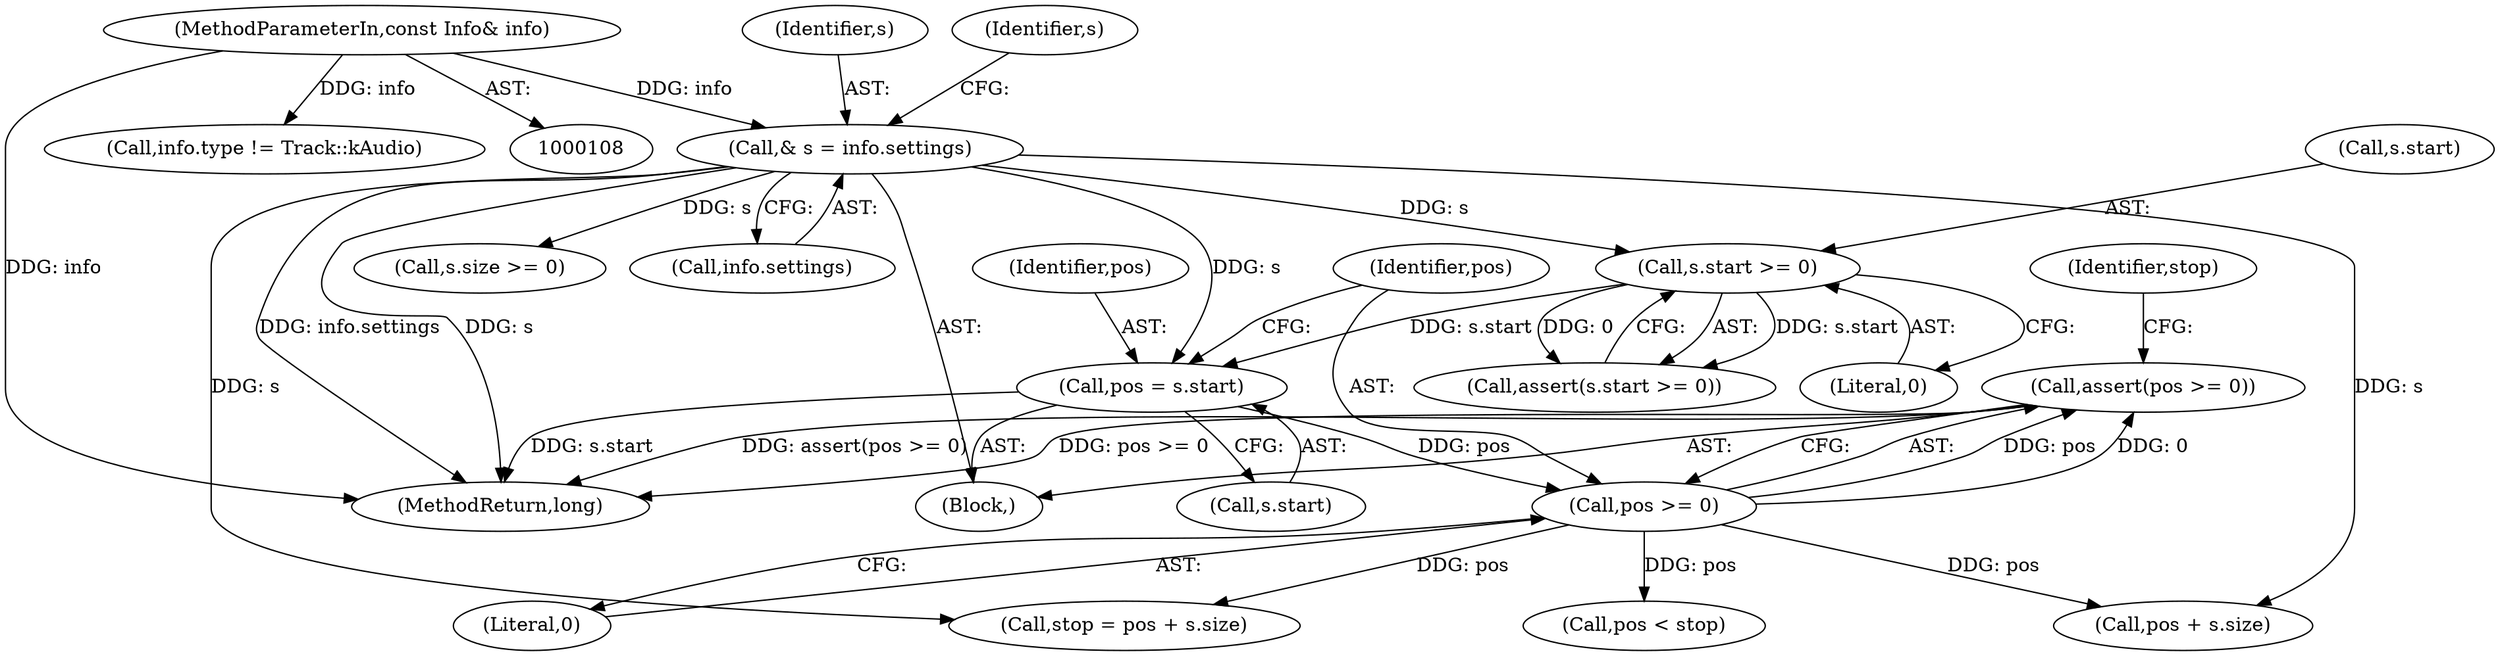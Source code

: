 digraph "1_Android_04839626ed859623901ebd3a5fd483982186b59d_169@API" {
"1000158" [label="(Call,assert(pos >= 0))"];
"1000159" [label="(Call,pos >= 0)"];
"1000153" [label="(Call,pos = s.start)"];
"1000141" [label="(Call,s.start >= 0)"];
"1000135" [label="(Call,& s = info.settings)"];
"1000110" [label="(MethodParameterIn,const Info& info)"];
"1000165" [label="(Call,pos + s.size)"];
"1000140" [label="(Call,assert(s.start >= 0))"];
"1000164" [label="(Identifier,stop)"];
"1000183" [label="(Call,pos < stop)"];
"1000114" [label="(Block,)"];
"1000322" [label="(MethodReturn,long)"];
"1000160" [label="(Identifier,pos)"];
"1000163" [label="(Call,stop = pos + s.size)"];
"1000147" [label="(Call,s.size >= 0)"];
"1000158" [label="(Call,assert(pos >= 0))"];
"1000154" [label="(Identifier,pos)"];
"1000110" [label="(MethodParameterIn,const Info& info)"];
"1000136" [label="(Identifier,s)"];
"1000137" [label="(Call,info.settings)"];
"1000153" [label="(Call,pos = s.start)"];
"1000121" [label="(Call,info.type != Track::kAudio)"];
"1000143" [label="(Identifier,s)"];
"1000142" [label="(Call,s.start)"];
"1000155" [label="(Call,s.start)"];
"1000135" [label="(Call,& s = info.settings)"];
"1000161" [label="(Literal,0)"];
"1000159" [label="(Call,pos >= 0)"];
"1000141" [label="(Call,s.start >= 0)"];
"1000145" [label="(Literal,0)"];
"1000158" -> "1000114"  [label="AST: "];
"1000158" -> "1000159"  [label="CFG: "];
"1000159" -> "1000158"  [label="AST: "];
"1000164" -> "1000158"  [label="CFG: "];
"1000158" -> "1000322"  [label="DDG: pos >= 0"];
"1000158" -> "1000322"  [label="DDG: assert(pos >= 0)"];
"1000159" -> "1000158"  [label="DDG: pos"];
"1000159" -> "1000158"  [label="DDG: 0"];
"1000159" -> "1000161"  [label="CFG: "];
"1000160" -> "1000159"  [label="AST: "];
"1000161" -> "1000159"  [label="AST: "];
"1000153" -> "1000159"  [label="DDG: pos"];
"1000159" -> "1000163"  [label="DDG: pos"];
"1000159" -> "1000165"  [label="DDG: pos"];
"1000159" -> "1000183"  [label="DDG: pos"];
"1000153" -> "1000114"  [label="AST: "];
"1000153" -> "1000155"  [label="CFG: "];
"1000154" -> "1000153"  [label="AST: "];
"1000155" -> "1000153"  [label="AST: "];
"1000160" -> "1000153"  [label="CFG: "];
"1000153" -> "1000322"  [label="DDG: s.start"];
"1000141" -> "1000153"  [label="DDG: s.start"];
"1000135" -> "1000153"  [label="DDG: s"];
"1000141" -> "1000140"  [label="AST: "];
"1000141" -> "1000145"  [label="CFG: "];
"1000142" -> "1000141"  [label="AST: "];
"1000145" -> "1000141"  [label="AST: "];
"1000140" -> "1000141"  [label="CFG: "];
"1000141" -> "1000140"  [label="DDG: s.start"];
"1000141" -> "1000140"  [label="DDG: 0"];
"1000135" -> "1000141"  [label="DDG: s"];
"1000135" -> "1000114"  [label="AST: "];
"1000135" -> "1000137"  [label="CFG: "];
"1000136" -> "1000135"  [label="AST: "];
"1000137" -> "1000135"  [label="AST: "];
"1000143" -> "1000135"  [label="CFG: "];
"1000135" -> "1000322"  [label="DDG: s"];
"1000135" -> "1000322"  [label="DDG: info.settings"];
"1000110" -> "1000135"  [label="DDG: info"];
"1000135" -> "1000147"  [label="DDG: s"];
"1000135" -> "1000163"  [label="DDG: s"];
"1000135" -> "1000165"  [label="DDG: s"];
"1000110" -> "1000108"  [label="AST: "];
"1000110" -> "1000322"  [label="DDG: info"];
"1000110" -> "1000121"  [label="DDG: info"];
}
